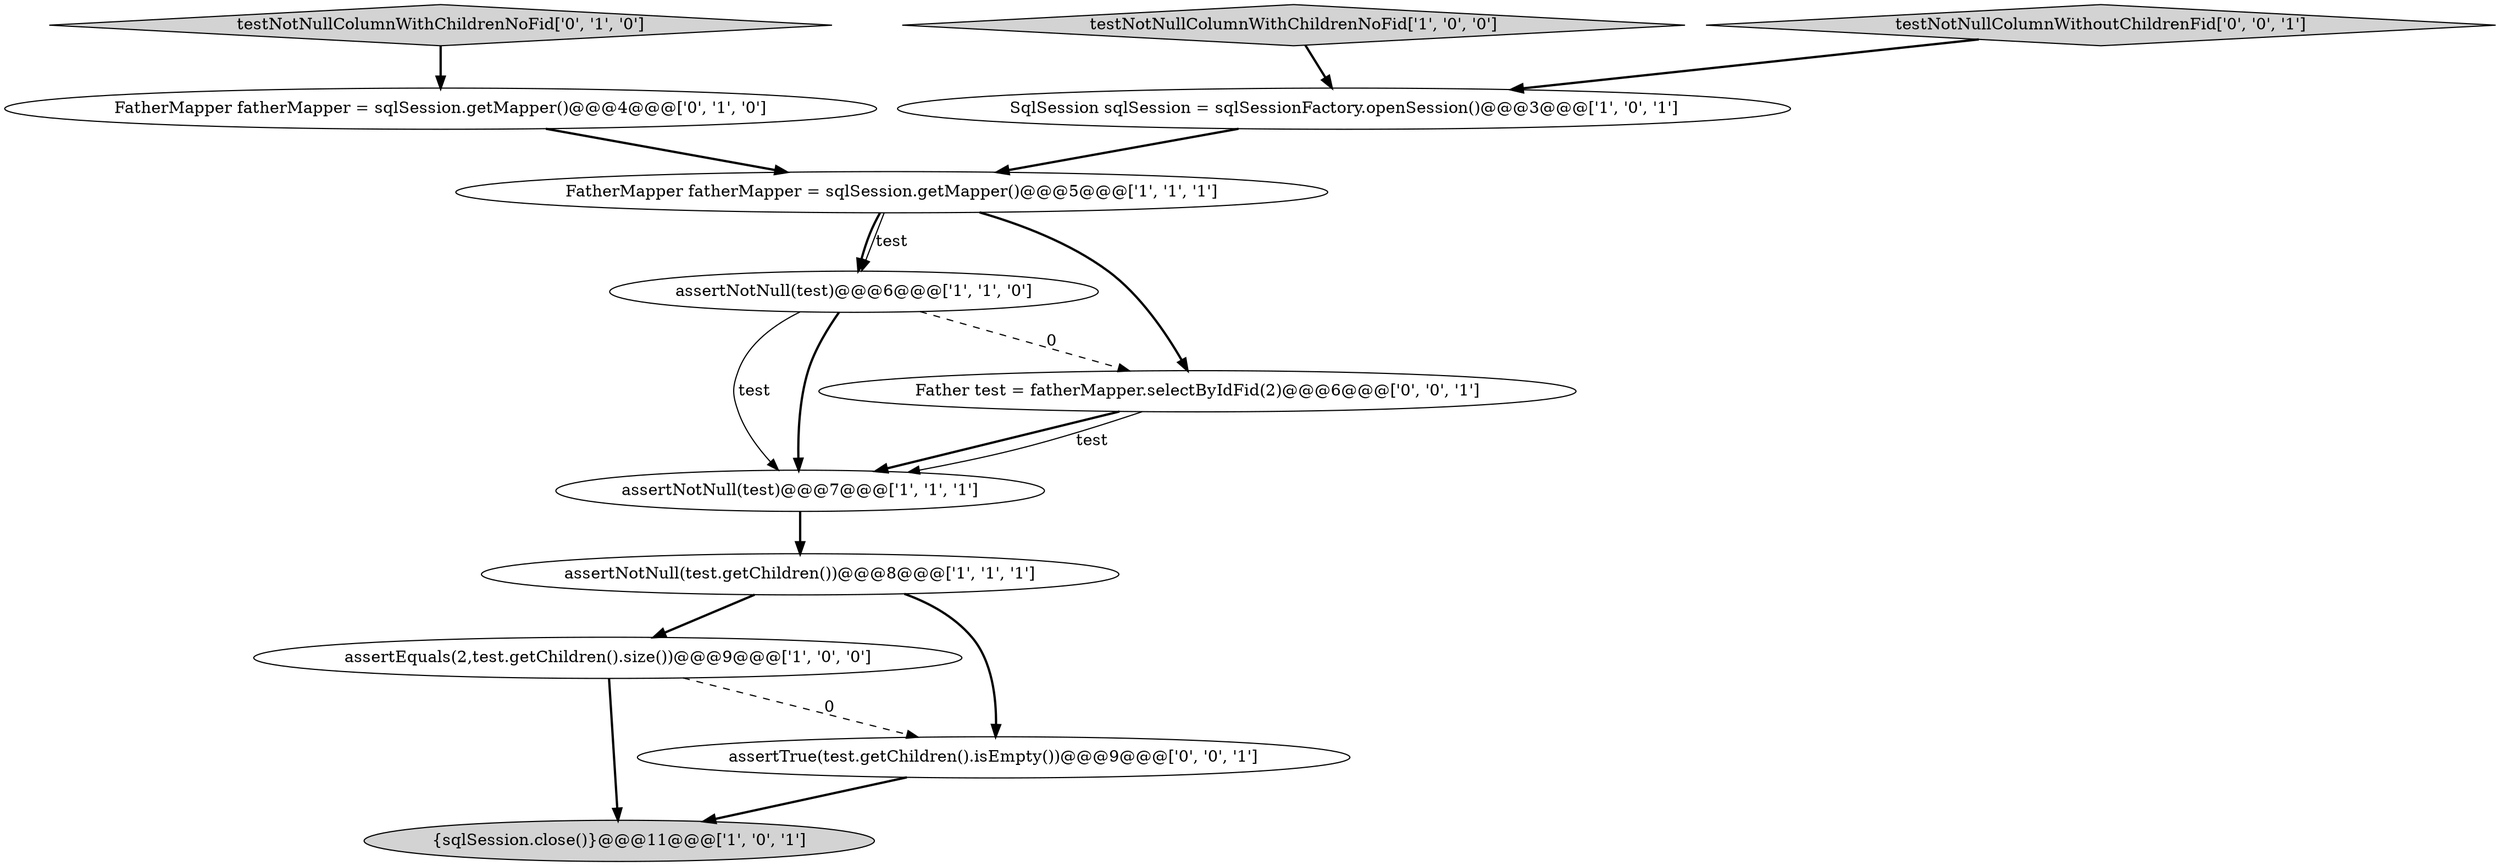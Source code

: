 digraph {
5 [style = filled, label = "assertNotNull(test)@@@6@@@['1', '1', '0']", fillcolor = white, shape = ellipse image = "AAA0AAABBB1BBB"];
0 [style = filled, label = "testNotNullColumnWithChildrenNoFid['1', '0', '0']", fillcolor = lightgray, shape = diamond image = "AAA0AAABBB1BBB"];
8 [style = filled, label = "FatherMapper fatherMapper = sqlSession.getMapper()@@@4@@@['0', '1', '0']", fillcolor = white, shape = ellipse image = "AAA0AAABBB2BBB"];
1 [style = filled, label = "assertEquals(2,test.getChildren().size())@@@9@@@['1', '0', '0']", fillcolor = white, shape = ellipse image = "AAA0AAABBB1BBB"];
2 [style = filled, label = "assertNotNull(test)@@@7@@@['1', '1', '1']", fillcolor = white, shape = ellipse image = "AAA0AAABBB1BBB"];
4 [style = filled, label = "assertNotNull(test.getChildren())@@@8@@@['1', '1', '1']", fillcolor = white, shape = ellipse image = "AAA0AAABBB1BBB"];
3 [style = filled, label = "SqlSession sqlSession = sqlSessionFactory.openSession()@@@3@@@['1', '0', '1']", fillcolor = white, shape = ellipse image = "AAA0AAABBB1BBB"];
9 [style = filled, label = "testNotNullColumnWithChildrenNoFid['0', '1', '0']", fillcolor = lightgray, shape = diamond image = "AAA0AAABBB2BBB"];
11 [style = filled, label = "testNotNullColumnWithoutChildrenFid['0', '0', '1']", fillcolor = lightgray, shape = diamond image = "AAA0AAABBB3BBB"];
7 [style = filled, label = "FatherMapper fatherMapper = sqlSession.getMapper()@@@5@@@['1', '1', '1']", fillcolor = white, shape = ellipse image = "AAA0AAABBB1BBB"];
12 [style = filled, label = "Father test = fatherMapper.selectByIdFid(2)@@@6@@@['0', '0', '1']", fillcolor = white, shape = ellipse image = "AAA0AAABBB3BBB"];
6 [style = filled, label = "{sqlSession.close()}@@@11@@@['1', '0', '1']", fillcolor = lightgray, shape = ellipse image = "AAA0AAABBB1BBB"];
10 [style = filled, label = "assertTrue(test.getChildren().isEmpty())@@@9@@@['0', '0', '1']", fillcolor = white, shape = ellipse image = "AAA0AAABBB3BBB"];
5->2 [style = solid, label="test"];
0->3 [style = bold, label=""];
4->10 [style = bold, label=""];
5->2 [style = bold, label=""];
4->1 [style = bold, label=""];
7->5 [style = bold, label=""];
1->6 [style = bold, label=""];
12->2 [style = bold, label=""];
5->12 [style = dashed, label="0"];
1->10 [style = dashed, label="0"];
3->7 [style = bold, label=""];
9->8 [style = bold, label=""];
11->3 [style = bold, label=""];
2->4 [style = bold, label=""];
7->12 [style = bold, label=""];
10->6 [style = bold, label=""];
7->5 [style = solid, label="test"];
8->7 [style = bold, label=""];
12->2 [style = solid, label="test"];
}
